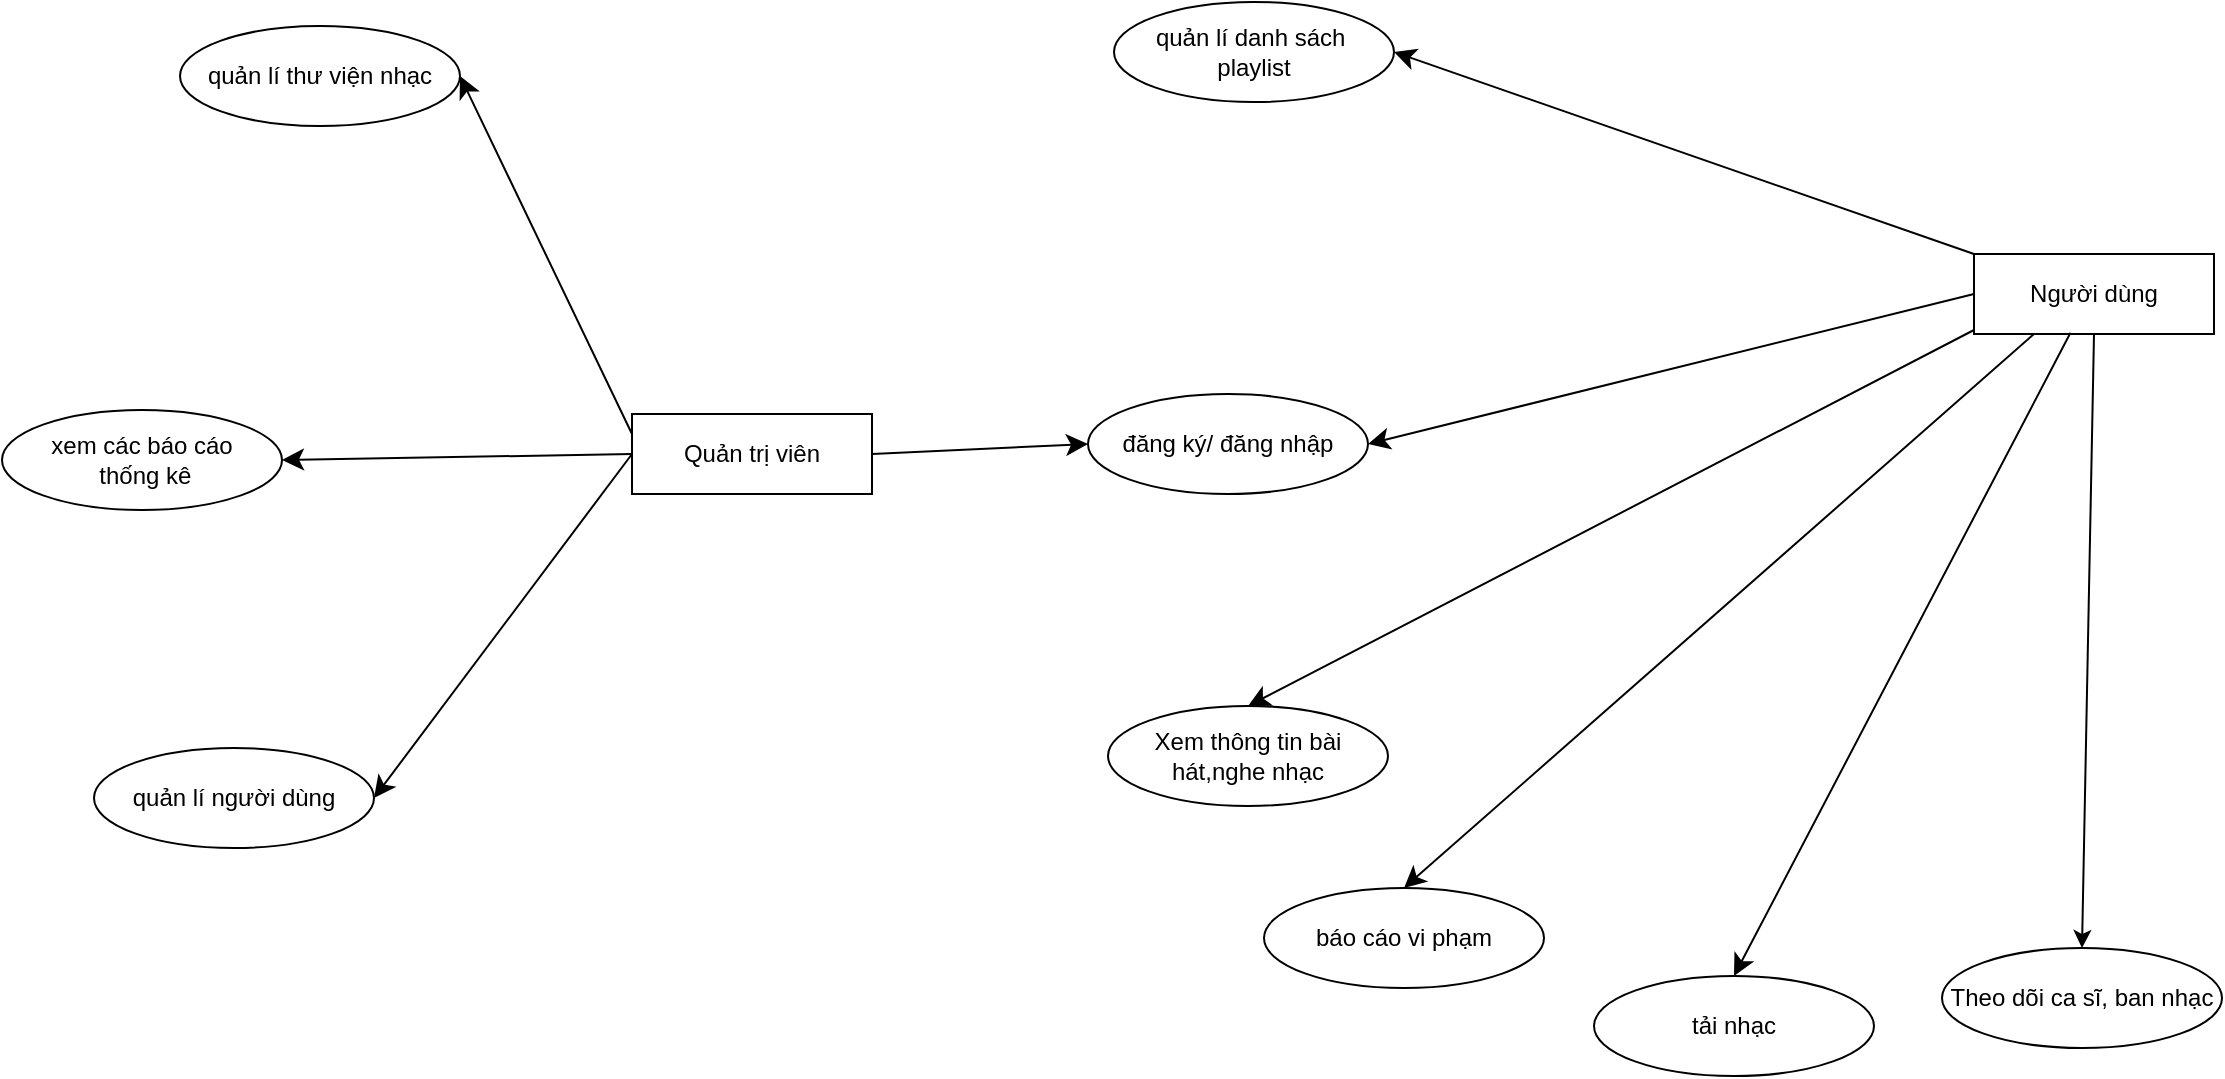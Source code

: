 <mxfile version="28.1.2">
  <diagram name="Page-1" id="JiJx7m6hiJ_y-Q2S1WOC">
    <mxGraphModel dx="1226" dy="736" grid="1" gridSize="10" guides="1" tooltips="1" connect="1" arrows="1" fold="1" page="1" pageScale="1" pageWidth="850" pageHeight="1100" math="0" shadow="0">
      <root>
        <mxCell id="0" />
        <mxCell id="1" parent="0" />
        <mxCell id="VcV7gaWHmg0O2X3V-Bac-1" style="edgeStyle=none;curved=1;rounded=0;orthogonalLoop=1;jettySize=auto;html=1;exitX=1;exitY=0.5;exitDx=0;exitDy=0;entryX=0;entryY=0.5;entryDx=0;entryDy=0;fontSize=12;startSize=8;endSize=8;" edge="1" parent="1" source="VcV7gaWHmg0O2X3V-Bac-5" target="VcV7gaWHmg0O2X3V-Bac-21">
          <mxGeometry relative="1" as="geometry">
            <mxPoint x="1032" y="853" as="targetPoint" />
          </mxGeometry>
        </mxCell>
        <mxCell id="VcV7gaWHmg0O2X3V-Bac-2" style="edgeStyle=none;curved=1;rounded=0;orthogonalLoop=1;jettySize=auto;html=1;entryX=1;entryY=0.5;entryDx=0;entryDy=0;fontSize=12;startSize=8;endSize=8;exitX=0;exitY=0.25;exitDx=0;exitDy=0;" edge="1" parent="1" source="VcV7gaWHmg0O2X3V-Bac-5" target="VcV7gaWHmg0O2X3V-Bac-6">
          <mxGeometry relative="1" as="geometry">
            <mxPoint x="684" y="502" as="sourcePoint" />
          </mxGeometry>
        </mxCell>
        <mxCell id="VcV7gaWHmg0O2X3V-Bac-3" style="edgeStyle=none;curved=1;rounded=0;orthogonalLoop=1;jettySize=auto;html=1;exitX=0;exitY=0.5;exitDx=0;exitDy=0;entryX=1;entryY=0.5;entryDx=0;entryDy=0;fontSize=12;startSize=8;endSize=8;" edge="1" parent="1" source="VcV7gaWHmg0O2X3V-Bac-5" target="VcV7gaWHmg0O2X3V-Bac-8">
          <mxGeometry relative="1" as="geometry">
            <mxPoint x="539" y="604" as="targetPoint" />
          </mxGeometry>
        </mxCell>
        <mxCell id="VcV7gaWHmg0O2X3V-Bac-4" style="edgeStyle=none;curved=1;rounded=0;orthogonalLoop=1;jettySize=auto;html=1;exitX=0;exitY=0.5;exitDx=0;exitDy=0;entryX=1;entryY=0.5;entryDx=0;entryDy=0;fontSize=12;startSize=8;endSize=8;" edge="1" parent="1" source="VcV7gaWHmg0O2X3V-Bac-5" target="VcV7gaWHmg0O2X3V-Bac-7">
          <mxGeometry relative="1" as="geometry">
            <mxPoint x="575" y="446" as="targetPoint" />
          </mxGeometry>
        </mxCell>
        <mxCell id="VcV7gaWHmg0O2X3V-Bac-5" value="Quản trị viên" style="rounded=0;whiteSpace=wrap;html=1;" vertex="1" parent="1">
          <mxGeometry x="685" y="506" width="120" height="40" as="geometry" />
        </mxCell>
        <mxCell id="VcV7gaWHmg0O2X3V-Bac-6" value="quản lí thư viện nhạc" style="ellipse;whiteSpace=wrap;html=1;" vertex="1" parent="1">
          <mxGeometry x="459" y="312" width="140" height="50" as="geometry" />
        </mxCell>
        <mxCell id="VcV7gaWHmg0O2X3V-Bac-7" value="xem các báo cáo&lt;div&gt;&amp;nbsp;thống kê&lt;/div&gt;" style="ellipse;whiteSpace=wrap;html=1;" vertex="1" parent="1">
          <mxGeometry x="370" y="504" width="140" height="50" as="geometry" />
        </mxCell>
        <mxCell id="VcV7gaWHmg0O2X3V-Bac-8" value="quản lí người dùng" style="ellipse;whiteSpace=wrap;html=1;" vertex="1" parent="1">
          <mxGeometry x="416" y="673" width="140" height="50" as="geometry" />
        </mxCell>
        <mxCell id="VcV7gaWHmg0O2X3V-Bac-9" value="Người dùng" style="rounded=0;whiteSpace=wrap;html=1;" vertex="1" parent="1">
          <mxGeometry x="1356" y="426" width="120" height="40" as="geometry" />
        </mxCell>
        <mxCell id="VcV7gaWHmg0O2X3V-Bac-10" value="" style="endArrow=classic;html=1;rounded=0;fontSize=12;startSize=8;endSize=8;curved=1;exitX=0;exitY=0.5;exitDx=0;exitDy=0;entryX=1;entryY=0.5;entryDx=0;entryDy=0;" edge="1" parent="1" source="VcV7gaWHmg0O2X3V-Bac-9" target="VcV7gaWHmg0O2X3V-Bac-21">
          <mxGeometry width="50" height="50" relative="1" as="geometry">
            <mxPoint x="1264" y="850" as="sourcePoint" />
            <mxPoint x="1121" y="837" as="targetPoint" />
          </mxGeometry>
        </mxCell>
        <mxCell id="VcV7gaWHmg0O2X3V-Bac-11" value="Xem thông tin bài hát,nghe nhạc" style="ellipse;whiteSpace=wrap;html=1;direction=west;" vertex="1" parent="1">
          <mxGeometry x="923" y="652" width="140" height="50" as="geometry" />
        </mxCell>
        <mxCell id="VcV7gaWHmg0O2X3V-Bac-12" value="tải nhạc" style="ellipse;whiteSpace=wrap;html=1;direction=west;" vertex="1" parent="1">
          <mxGeometry x="1166" y="787" width="140" height="50" as="geometry" />
        </mxCell>
        <mxCell id="VcV7gaWHmg0O2X3V-Bac-13" value="quản lí danh sách&amp;nbsp;&lt;div&gt;playlist&lt;/div&gt;" style="ellipse;whiteSpace=wrap;html=1;direction=west;" vertex="1" parent="1">
          <mxGeometry x="926" y="300" width="140" height="50" as="geometry" />
        </mxCell>
        <mxCell id="VcV7gaWHmg0O2X3V-Bac-14" value="" style="endArrow=classic;html=1;rounded=0;fontSize=12;startSize=8;endSize=8;curved=1;exitX=0;exitY=0;exitDx=0;exitDy=0;entryX=0;entryY=0.5;entryDx=0;entryDy=0;" edge="1" parent="1" source="VcV7gaWHmg0O2X3V-Bac-9" target="VcV7gaWHmg0O2X3V-Bac-13">
          <mxGeometry width="50" height="50" relative="1" as="geometry">
            <mxPoint x="1264" y="1170" as="sourcePoint" />
            <mxPoint x="1314" y="1120" as="targetPoint" />
          </mxGeometry>
        </mxCell>
        <mxCell id="VcV7gaWHmg0O2X3V-Bac-15" value="" style="endArrow=classic;html=1;rounded=0;fontSize=12;startSize=8;endSize=8;curved=1;entryX=0.5;entryY=1;entryDx=0;entryDy=0;" edge="1" parent="1" target="VcV7gaWHmg0O2X3V-Bac-11">
          <mxGeometry width="50" height="50" relative="1" as="geometry">
            <mxPoint x="1356" y="464" as="sourcePoint" />
            <mxPoint x="1374" y="1160" as="targetPoint" />
          </mxGeometry>
        </mxCell>
        <mxCell id="VcV7gaWHmg0O2X3V-Bac-16" value="" style="endArrow=classic;html=1;rounded=0;fontSize=12;startSize=8;endSize=8;curved=1;entryX=0.5;entryY=1;entryDx=0;entryDy=0;exitX=0.402;exitY=0.985;exitDx=0;exitDy=0;exitPerimeter=0;" edge="1" parent="1" source="VcV7gaWHmg0O2X3V-Bac-9" target="VcV7gaWHmg0O2X3V-Bac-12">
          <mxGeometry width="50" height="50" relative="1" as="geometry">
            <mxPoint x="1386" y="466" as="sourcePoint" />
            <mxPoint x="1394" y="1170" as="targetPoint" />
          </mxGeometry>
        </mxCell>
        <mxCell id="VcV7gaWHmg0O2X3V-Bac-17" value="báo cáo vi phạm" style="ellipse;whiteSpace=wrap;html=1;" vertex="1" parent="1">
          <mxGeometry x="1001" y="743" width="140" height="50" as="geometry" />
        </mxCell>
        <mxCell id="VcV7gaWHmg0O2X3V-Bac-18" value="" style="endArrow=classic;html=1;rounded=0;fontSize=12;startSize=8;endSize=8;curved=1;entryX=0.5;entryY=0;entryDx=0;entryDy=0;exitX=0.25;exitY=1;exitDx=0;exitDy=0;" edge="1" parent="1" source="VcV7gaWHmg0O2X3V-Bac-9" target="VcV7gaWHmg0O2X3V-Bac-17">
          <mxGeometry width="50" height="50" relative="1" as="geometry">
            <mxPoint x="1356" y="465" as="sourcePoint" />
            <mxPoint x="927" y="822" as="targetPoint" />
          </mxGeometry>
        </mxCell>
        <mxCell id="VcV7gaWHmg0O2X3V-Bac-19" value="" style="endArrow=classic;html=1;rounded=0;entryX=0.5;entryY=1;entryDx=0;entryDy=0;exitX=0.5;exitY=1;exitDx=0;exitDy=0;" edge="1" parent="1" source="VcV7gaWHmg0O2X3V-Bac-9" target="VcV7gaWHmg0O2X3V-Bac-20">
          <mxGeometry width="50" height="50" relative="1" as="geometry">
            <mxPoint x="794" y="874" as="sourcePoint" />
            <mxPoint x="1098" y="1113" as="targetPoint" />
          </mxGeometry>
        </mxCell>
        <mxCell id="VcV7gaWHmg0O2X3V-Bac-20" value="Theo dõi ca sĩ, ban nhạc" style="ellipse;whiteSpace=wrap;html=1;direction=west;" vertex="1" parent="1">
          <mxGeometry x="1340" y="773" width="140" height="50" as="geometry" />
        </mxCell>
        <mxCell id="VcV7gaWHmg0O2X3V-Bac-21" value="đăng ký/ đăng nhập" style="ellipse;whiteSpace=wrap;html=1;" vertex="1" parent="1">
          <mxGeometry x="913" y="496" width="140" height="50" as="geometry" />
        </mxCell>
      </root>
    </mxGraphModel>
  </diagram>
</mxfile>
